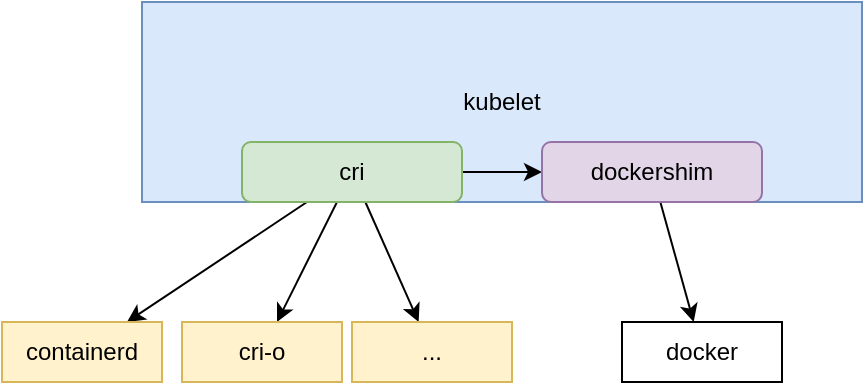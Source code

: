 <mxfile>
    <diagram id="QIJq_Rz-egMc4ysDm4jh" name="Page-1">
        <mxGraphModel dx="1633" dy="758" grid="1" gridSize="10" guides="1" tooltips="1" connect="1" arrows="1" fold="1" page="1" pageScale="1" pageWidth="850" pageHeight="1100" math="0" shadow="0">
            <root>
                <mxCell id="0"/>
                <mxCell id="1" parent="0"/>
                <mxCell id="3" value="kubelet" style="rounded=0;whiteSpace=wrap;html=1;fillColor=#dae8fc;strokeColor=#6c8ebf;" vertex="1" parent="1">
                    <mxGeometry x="280" y="110" width="360" height="100" as="geometry"/>
                </mxCell>
                <mxCell id="6" value="" style="edgeStyle=none;html=1;" edge="1" parent="1" source="4" target="5">
                    <mxGeometry relative="1" as="geometry"/>
                </mxCell>
                <mxCell id="17" style="edgeStyle=none;html=1;" edge="1" parent="1" source="4" target="14">
                    <mxGeometry relative="1" as="geometry"/>
                </mxCell>
                <mxCell id="18" style="edgeStyle=none;html=1;" edge="1" parent="1" source="4" target="15">
                    <mxGeometry relative="1" as="geometry"/>
                </mxCell>
                <mxCell id="19" style="edgeStyle=none;html=1;" edge="1" parent="1" source="4" target="16">
                    <mxGeometry relative="1" as="geometry"/>
                </mxCell>
                <mxCell id="4" value="cri" style="rounded=1;whiteSpace=wrap;html=1;fillColor=#d5e8d4;strokeColor=#82b366;" vertex="1" parent="1">
                    <mxGeometry x="330" y="180" width="110" height="30" as="geometry"/>
                </mxCell>
                <mxCell id="21" style="edgeStyle=none;html=1;" edge="1" parent="1" source="5" target="20">
                    <mxGeometry relative="1" as="geometry"/>
                </mxCell>
                <mxCell id="5" value="dockershim" style="rounded=1;whiteSpace=wrap;html=1;fillColor=#e1d5e7;strokeColor=#9673a6;" vertex="1" parent="1">
                    <mxGeometry x="480" y="180" width="110" height="30" as="geometry"/>
                </mxCell>
                <mxCell id="14" value="containerd" style="rounded=0;whiteSpace=wrap;html=1;fillColor=#fff2cc;strokeColor=#d6b656;" vertex="1" parent="1">
                    <mxGeometry x="210" y="270" width="80" height="30" as="geometry"/>
                </mxCell>
                <mxCell id="15" value="cri-o" style="rounded=0;whiteSpace=wrap;html=1;fillColor=#fff2cc;strokeColor=#d6b656;" vertex="1" parent="1">
                    <mxGeometry x="300" y="270" width="80" height="30" as="geometry"/>
                </mxCell>
                <mxCell id="16" value="..." style="rounded=0;whiteSpace=wrap;html=1;fillColor=#fff2cc;strokeColor=#d6b656;" vertex="1" parent="1">
                    <mxGeometry x="385" y="270" width="80" height="30" as="geometry"/>
                </mxCell>
                <mxCell id="20" value="docker" style="rounded=0;whiteSpace=wrap;html=1;" vertex="1" parent="1">
                    <mxGeometry x="520" y="270" width="80" height="30" as="geometry"/>
                </mxCell>
            </root>
        </mxGraphModel>
    </diagram>
</mxfile>